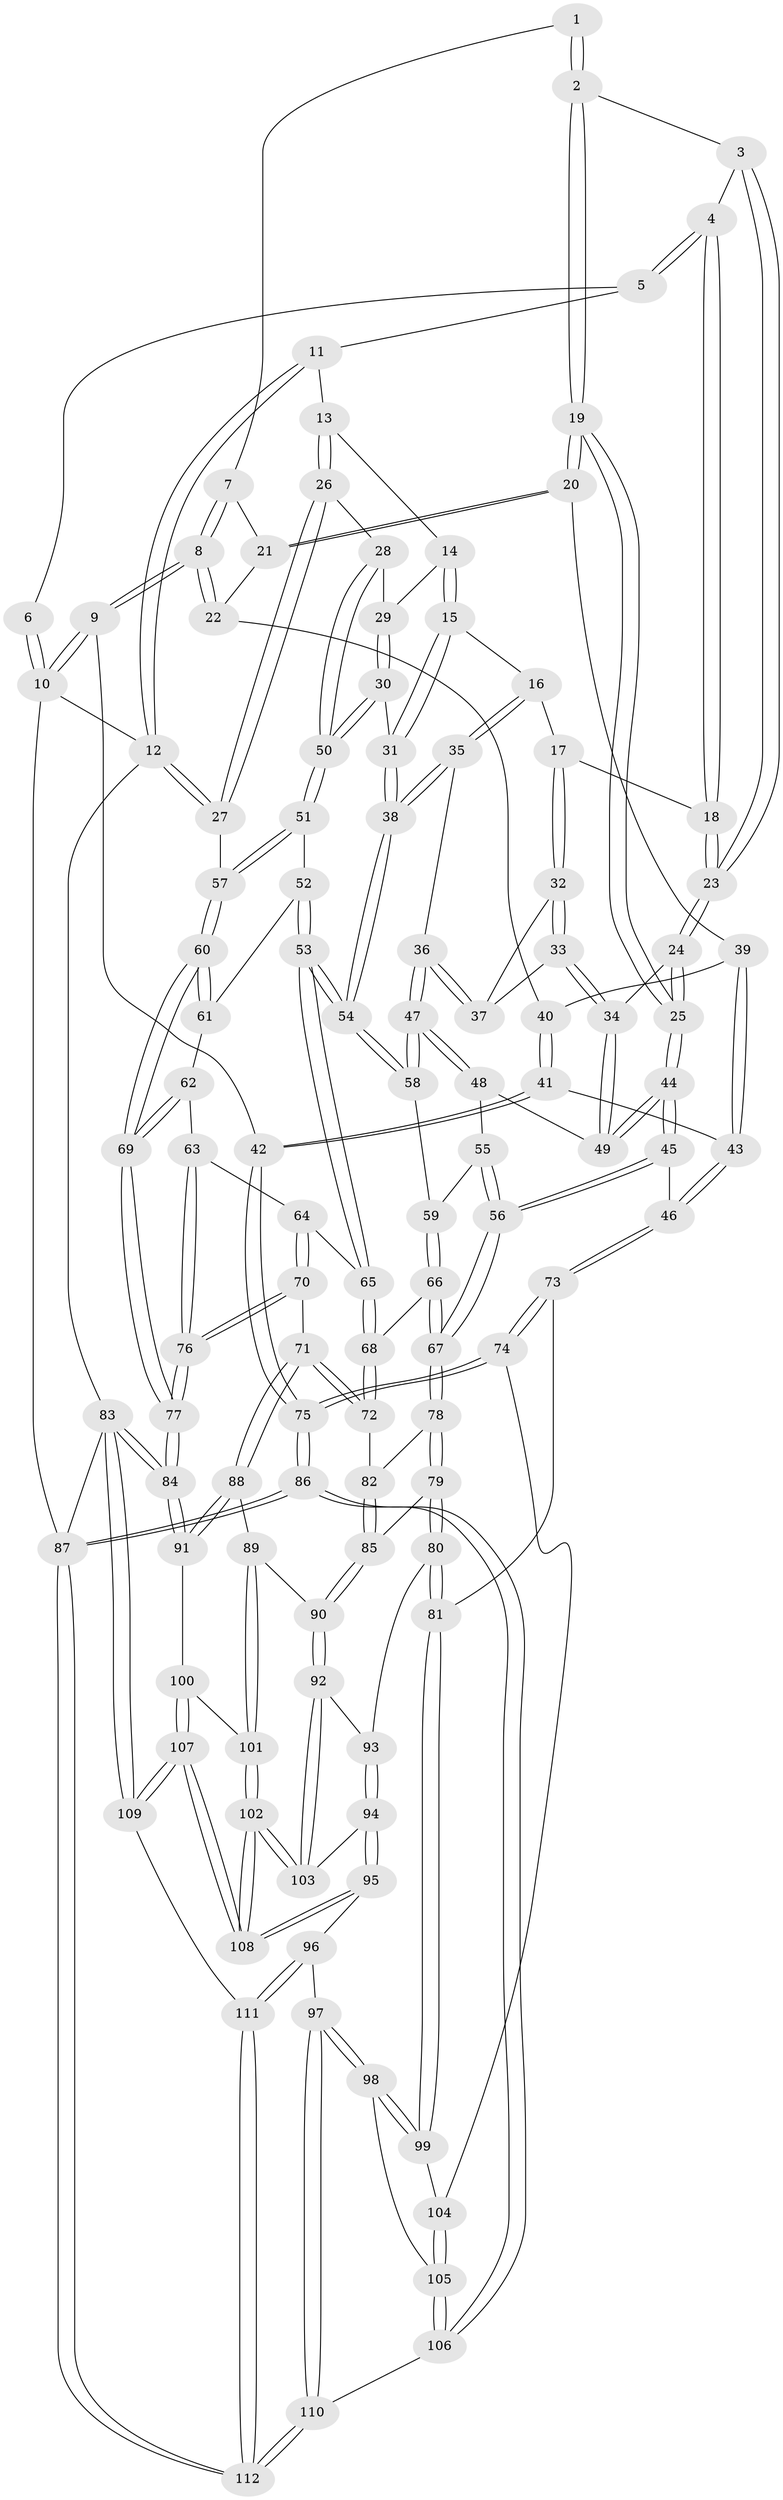 // Generated by graph-tools (version 1.1) at 2025/59/03/09/25 04:59:58]
// undirected, 112 vertices, 277 edges
graph export_dot {
graph [start="1"]
  node [color=gray90,style=filled];
  1 [pos="+0.26429309991720396+0"];
  2 [pos="+0.3033518393282179+0.012421137792500633"];
  3 [pos="+0.36452899265119043+0.057995306518422024"];
  4 [pos="+0.5305173895806172+0.03357923300741127"];
  5 [pos="+0.6374006316561647+0"];
  6 [pos="+0.25872579278034397+0"];
  7 [pos="+0.14209129241814678+0.06889839684008998"];
  8 [pos="+0+0.09248790918253941"];
  9 [pos="+0+0.06798371736896594"];
  10 [pos="+0+0"];
  11 [pos="+0.7147628598288878+0"];
  12 [pos="+1+0"];
  13 [pos="+0.7575840277563235+0"];
  14 [pos="+0.7574153736002408+0"];
  15 [pos="+0.7212692916791719+0.10475770387583248"];
  16 [pos="+0.5722098181180102+0.12968247680776698"];
  17 [pos="+0.55033543374424+0.12183623736133532"];
  18 [pos="+0.5282672997184193+0.08794201806538554"];
  19 [pos="+0.23672741787969734+0.16445991703990406"];
  20 [pos="+0.22732037387369206+0.16370022803591758"];
  21 [pos="+0.15678848358206998+0.09106110292770879"];
  22 [pos="+0.060221909638594244+0.16949338454454396"];
  23 [pos="+0.4171112065793318+0.15287601469352866"];
  24 [pos="+0.4083574653346684+0.19517353068122612"];
  25 [pos="+0.2696246435781546+0.21258928168684635"];
  26 [pos="+1+0.16407339548164593"];
  27 [pos="+1+0.1680594258448001"];
  28 [pos="+0.9941267450247844+0.18089294764566533"];
  29 [pos="+0.857834336540765+0.1384098014144119"];
  30 [pos="+0.754602904708981+0.22146684576917328"];
  31 [pos="+0.7330054878628748+0.21455756062026046"];
  32 [pos="+0.5420421349381843+0.15310118225481092"];
  33 [pos="+0.43664015462522715+0.23098395975586503"];
  34 [pos="+0.43599741637372735+0.2312399532398833"];
  35 [pos="+0.6642720424301961+0.2618377853080781"];
  36 [pos="+0.6061209721628409+0.27834730126331647"];
  37 [pos="+0.5484424413076509+0.2126608169404646"];
  38 [pos="+0.6712639617507487+0.2617443205735812"];
  39 [pos="+0.18273440394049867+0.17695824655260947"];
  40 [pos="+0.11321792182055444+0.1923414619270352"];
  41 [pos="+0.12809220928888768+0.4119193509182296"];
  42 [pos="+0+0.42482432066223885"];
  43 [pos="+0.13033770980264792+0.41241657980059115"];
  44 [pos="+0.25629023452859434+0.35948682116348196"];
  45 [pos="+0.23768930165988258+0.42411969317463305"];
  46 [pos="+0.2093302667498087+0.43264453911162515"];
  47 [pos="+0.5519784284779718+0.3232215381366499"];
  48 [pos="+0.4457688166007038+0.26259405862811425"];
  49 [pos="+0.4397914554714927+0.2516668414402566"];
  50 [pos="+0.8460160175964446+0.2739787977571131"];
  51 [pos="+0.8522518864348186+0.3248669997396959"];
  52 [pos="+0.829020777604521+0.38994911079422917"];
  53 [pos="+0.7219720051136205+0.4326996785554627"];
  54 [pos="+0.7155812676089812+0.4261889522048296"];
  55 [pos="+0.4319781155832643+0.3043132579174333"];
  56 [pos="+0.36940374170500284+0.47304302804605836"];
  57 [pos="+1+0.4169673427506483"];
  58 [pos="+0.5362112730266541+0.41307231811318224"];
  59 [pos="+0.5298255938949781+0.4207746929435538"];
  60 [pos="+1+0.4726910895275873"];
  61 [pos="+0.8653129387705233+0.4298672923541463"];
  62 [pos="+0.8585889419305542+0.5011993183015342"];
  63 [pos="+0.8268436688698612+0.5441462635735381"];
  64 [pos="+0.723547265608027+0.4563235835274229"];
  65 [pos="+0.7213808306397068+0.44880721981245697"];
  66 [pos="+0.47811956839081365+0.4852717928486068"];
  67 [pos="+0.406923179139201+0.4994146928163055"];
  68 [pos="+0.5621430323951264+0.5422390953955962"];
  69 [pos="+1+0.5541319606304658"];
  70 [pos="+0.6810866206901297+0.6609581242594624"];
  71 [pos="+0.6647381712465886+0.6665052012948214"];
  72 [pos="+0.6199070740991461+0.622091707307173"];
  73 [pos="+0.1649409237796706+0.6988790016027464"];
  74 [pos="+0.01086769689224124+0.7131893587439391"];
  75 [pos="+0+0.7075263332470304"];
  76 [pos="+0.8420004666046785+0.6731855822261925"];
  77 [pos="+1+0.8725433435391791"];
  78 [pos="+0.4055597871038643+0.5157362786133598"];
  79 [pos="+0.37820308822047627+0.6266433077018504"];
  80 [pos="+0.2935563815043048+0.721826761416361"];
  81 [pos="+0.20920605417131966+0.7299158224461064"];
  82 [pos="+0.5016482620403876+0.6439668415413906"];
  83 [pos="+1+1"];
  84 [pos="+1+1"];
  85 [pos="+0.4948459601626011+0.7348484562037755"];
  86 [pos="+0+1"];
  87 [pos="+0+1"];
  88 [pos="+0.6500266392226053+0.6915725157696243"];
  89 [pos="+0.5468379487795049+0.7553016936368013"];
  90 [pos="+0.5085073222278532+0.7573779492158595"];
  91 [pos="+0.6982497108858813+0.8532448840406369"];
  92 [pos="+0.4740517849200376+0.789316035763744"];
  93 [pos="+0.31807655464641627+0.7455378278179795"];
  94 [pos="+0.3641505335456551+0.891021163645105"];
  95 [pos="+0.3564263406784762+0.9024849851503435"];
  96 [pos="+0.3299950767334254+0.9192049332987325"];
  97 [pos="+0.24835322184193762+0.915497961448169"];
  98 [pos="+0.23399114144986444+0.8890625109844897"];
  99 [pos="+0.20742844348905154+0.8170360179569817"];
  100 [pos="+0.6573339287070682+0.8795075744836846"];
  101 [pos="+0.5810593388909683+0.8423449211788044"];
  102 [pos="+0.5206058469329415+0.9406449395780043"];
  103 [pos="+0.45495026270942734+0.8548113494251315"];
  104 [pos="+0.11681839556036812+0.8767170760531828"];
  105 [pos="+0.0940874052465289+0.9199895660946228"];
  106 [pos="+0.08652265096690599+0.9295278513138815"];
  107 [pos="+0.5646975299060698+1"];
  108 [pos="+0.56405122381523+1"];
  109 [pos="+0.576694848570454+1"];
  110 [pos="+0.20796112391938795+0.9868577230078934"];
  111 [pos="+0.37745184801838916+1"];
  112 [pos="+0.20216784909974994+1"];
  1 -- 2;
  1 -- 2;
  1 -- 7;
  2 -- 3;
  2 -- 19;
  2 -- 19;
  3 -- 4;
  3 -- 23;
  3 -- 23;
  4 -- 5;
  4 -- 5;
  4 -- 18;
  4 -- 18;
  5 -- 6;
  5 -- 11;
  6 -- 10;
  6 -- 10;
  7 -- 8;
  7 -- 8;
  7 -- 21;
  8 -- 9;
  8 -- 9;
  8 -- 22;
  8 -- 22;
  9 -- 10;
  9 -- 10;
  9 -- 42;
  10 -- 12;
  10 -- 87;
  11 -- 12;
  11 -- 12;
  11 -- 13;
  12 -- 27;
  12 -- 27;
  12 -- 83;
  13 -- 14;
  13 -- 26;
  13 -- 26;
  14 -- 15;
  14 -- 15;
  14 -- 29;
  15 -- 16;
  15 -- 31;
  15 -- 31;
  16 -- 17;
  16 -- 35;
  16 -- 35;
  17 -- 18;
  17 -- 32;
  17 -- 32;
  18 -- 23;
  18 -- 23;
  19 -- 20;
  19 -- 20;
  19 -- 25;
  19 -- 25;
  20 -- 21;
  20 -- 21;
  20 -- 39;
  21 -- 22;
  22 -- 40;
  23 -- 24;
  23 -- 24;
  24 -- 25;
  24 -- 25;
  24 -- 34;
  25 -- 44;
  25 -- 44;
  26 -- 27;
  26 -- 27;
  26 -- 28;
  27 -- 57;
  28 -- 29;
  28 -- 50;
  28 -- 50;
  29 -- 30;
  29 -- 30;
  30 -- 31;
  30 -- 50;
  30 -- 50;
  31 -- 38;
  31 -- 38;
  32 -- 33;
  32 -- 33;
  32 -- 37;
  33 -- 34;
  33 -- 34;
  33 -- 37;
  34 -- 49;
  34 -- 49;
  35 -- 36;
  35 -- 38;
  35 -- 38;
  36 -- 37;
  36 -- 37;
  36 -- 47;
  36 -- 47;
  38 -- 54;
  38 -- 54;
  39 -- 40;
  39 -- 43;
  39 -- 43;
  40 -- 41;
  40 -- 41;
  41 -- 42;
  41 -- 42;
  41 -- 43;
  42 -- 75;
  42 -- 75;
  43 -- 46;
  43 -- 46;
  44 -- 45;
  44 -- 45;
  44 -- 49;
  44 -- 49;
  45 -- 46;
  45 -- 56;
  45 -- 56;
  46 -- 73;
  46 -- 73;
  47 -- 48;
  47 -- 48;
  47 -- 58;
  47 -- 58;
  48 -- 49;
  48 -- 55;
  50 -- 51;
  50 -- 51;
  51 -- 52;
  51 -- 57;
  51 -- 57;
  52 -- 53;
  52 -- 53;
  52 -- 61;
  53 -- 54;
  53 -- 54;
  53 -- 65;
  53 -- 65;
  54 -- 58;
  54 -- 58;
  55 -- 56;
  55 -- 56;
  55 -- 59;
  56 -- 67;
  56 -- 67;
  57 -- 60;
  57 -- 60;
  58 -- 59;
  59 -- 66;
  59 -- 66;
  60 -- 61;
  60 -- 61;
  60 -- 69;
  60 -- 69;
  61 -- 62;
  62 -- 63;
  62 -- 69;
  62 -- 69;
  63 -- 64;
  63 -- 76;
  63 -- 76;
  64 -- 65;
  64 -- 70;
  64 -- 70;
  65 -- 68;
  65 -- 68;
  66 -- 67;
  66 -- 67;
  66 -- 68;
  67 -- 78;
  67 -- 78;
  68 -- 72;
  68 -- 72;
  69 -- 77;
  69 -- 77;
  70 -- 71;
  70 -- 76;
  70 -- 76;
  71 -- 72;
  71 -- 72;
  71 -- 88;
  71 -- 88;
  72 -- 82;
  73 -- 74;
  73 -- 74;
  73 -- 81;
  74 -- 75;
  74 -- 75;
  74 -- 104;
  75 -- 86;
  75 -- 86;
  76 -- 77;
  76 -- 77;
  77 -- 84;
  77 -- 84;
  78 -- 79;
  78 -- 79;
  78 -- 82;
  79 -- 80;
  79 -- 80;
  79 -- 85;
  80 -- 81;
  80 -- 81;
  80 -- 93;
  81 -- 99;
  81 -- 99;
  82 -- 85;
  82 -- 85;
  83 -- 84;
  83 -- 84;
  83 -- 109;
  83 -- 109;
  83 -- 87;
  84 -- 91;
  84 -- 91;
  85 -- 90;
  85 -- 90;
  86 -- 87;
  86 -- 87;
  86 -- 106;
  86 -- 106;
  87 -- 112;
  87 -- 112;
  88 -- 89;
  88 -- 91;
  88 -- 91;
  89 -- 90;
  89 -- 101;
  89 -- 101;
  90 -- 92;
  90 -- 92;
  91 -- 100;
  92 -- 93;
  92 -- 103;
  92 -- 103;
  93 -- 94;
  93 -- 94;
  94 -- 95;
  94 -- 95;
  94 -- 103;
  95 -- 96;
  95 -- 108;
  95 -- 108;
  96 -- 97;
  96 -- 111;
  96 -- 111;
  97 -- 98;
  97 -- 98;
  97 -- 110;
  97 -- 110;
  98 -- 99;
  98 -- 99;
  98 -- 105;
  99 -- 104;
  100 -- 101;
  100 -- 107;
  100 -- 107;
  101 -- 102;
  101 -- 102;
  102 -- 103;
  102 -- 103;
  102 -- 108;
  102 -- 108;
  104 -- 105;
  104 -- 105;
  105 -- 106;
  105 -- 106;
  106 -- 110;
  107 -- 108;
  107 -- 108;
  107 -- 109;
  107 -- 109;
  109 -- 111;
  110 -- 112;
  110 -- 112;
  111 -- 112;
  111 -- 112;
}

